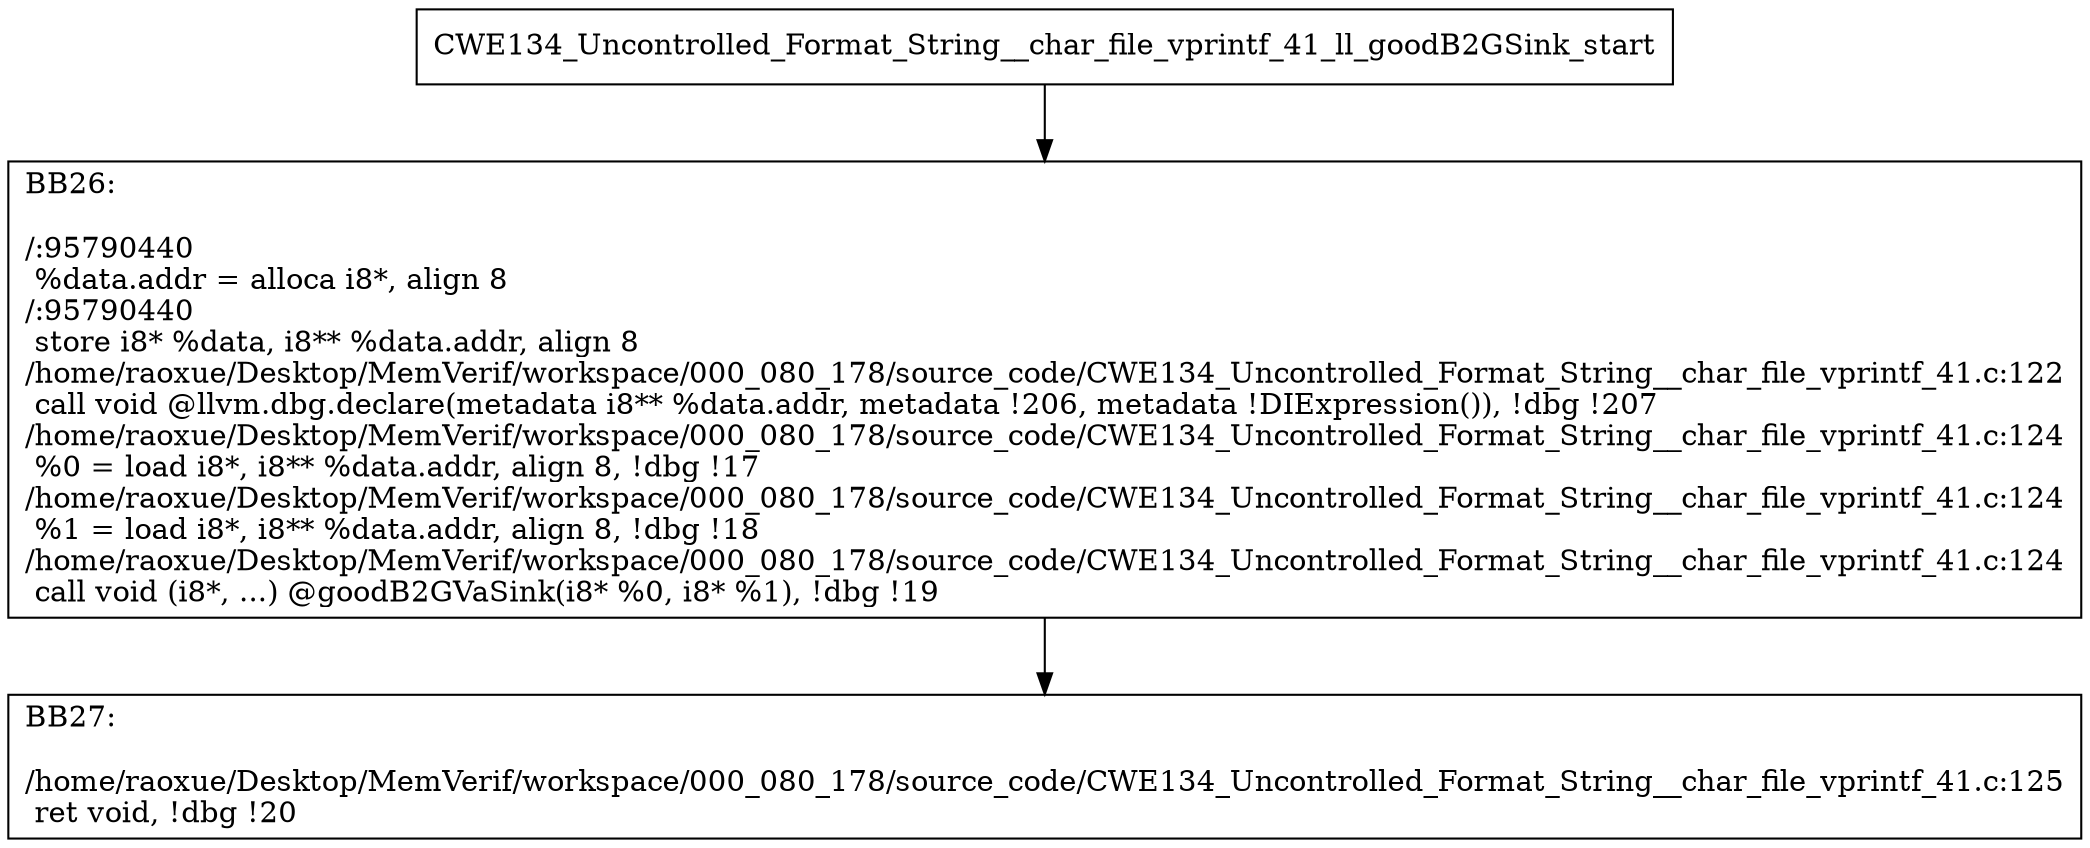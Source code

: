 digraph "CFG for'CWE134_Uncontrolled_Format_String__char_file_vprintf_41_ll_goodB2GSink' function" {
	BBCWE134_Uncontrolled_Format_String__char_file_vprintf_41_ll_goodB2GSink_start[shape=record,label="{CWE134_Uncontrolled_Format_String__char_file_vprintf_41_ll_goodB2GSink_start}"];
	BBCWE134_Uncontrolled_Format_String__char_file_vprintf_41_ll_goodB2GSink_start-> CWE134_Uncontrolled_Format_String__char_file_vprintf_41_ll_goodB2GSinkBB26;
	CWE134_Uncontrolled_Format_String__char_file_vprintf_41_ll_goodB2GSinkBB26 [shape=record, label="{BB26:\l\l/:95790440\l
  %data.addr = alloca i8*, align 8\l
/:95790440\l
  store i8* %data, i8** %data.addr, align 8\l
/home/raoxue/Desktop/MemVerif/workspace/000_080_178/source_code/CWE134_Uncontrolled_Format_String__char_file_vprintf_41.c:122\l
  call void @llvm.dbg.declare(metadata i8** %data.addr, metadata !206, metadata !DIExpression()), !dbg !207\l
/home/raoxue/Desktop/MemVerif/workspace/000_080_178/source_code/CWE134_Uncontrolled_Format_String__char_file_vprintf_41.c:124\l
  %0 = load i8*, i8** %data.addr, align 8, !dbg !17\l
/home/raoxue/Desktop/MemVerif/workspace/000_080_178/source_code/CWE134_Uncontrolled_Format_String__char_file_vprintf_41.c:124\l
  %1 = load i8*, i8** %data.addr, align 8, !dbg !18\l
/home/raoxue/Desktop/MemVerif/workspace/000_080_178/source_code/CWE134_Uncontrolled_Format_String__char_file_vprintf_41.c:124\l
  call void (i8*, ...) @goodB2GVaSink(i8* %0, i8* %1), !dbg !19\l
}"];
	CWE134_Uncontrolled_Format_String__char_file_vprintf_41_ll_goodB2GSinkBB26-> CWE134_Uncontrolled_Format_String__char_file_vprintf_41_ll_goodB2GSinkBB27;
	CWE134_Uncontrolled_Format_String__char_file_vprintf_41_ll_goodB2GSinkBB27 [shape=record, label="{BB27:\l\l/home/raoxue/Desktop/MemVerif/workspace/000_080_178/source_code/CWE134_Uncontrolled_Format_String__char_file_vprintf_41.c:125\l
  ret void, !dbg !20\l
}"];
}
